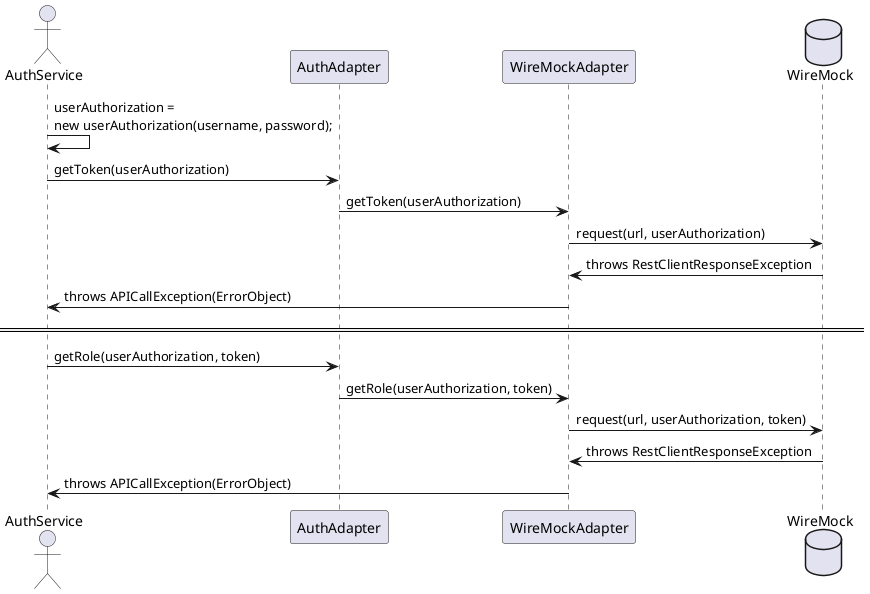 @startuml
actor AuthService

participant AuthAdapter
participant WireMockAdapter
'participant APICallException
'participant ErrorObject
database "WireMock"

AuthService -> AuthService: userAuthorization = \nnew userAuthorization(username, password);
AuthService -> AuthAdapter: getToken(userAuthorization)
AuthAdapter -> WireMockAdapter: getToken(userAuthorization)
WireMockAdapter -> "WireMock": request(url, userAuthorization)
WireMockAdapter <- "WireMock": throws RestClientResponseException
AuthService <- WireMockAdapter: throws APICallException(ErrorObject)

====

AuthService -> AuthAdapter: getRole(userAuthorization, token)
AuthAdapter -> WireMockAdapter: getRole(userAuthorization, token)
WireMockAdapter -> "WireMock": request(url, userAuthorization, token)
WireMockAdapter <- "WireMock": throws RestClientResponseException
AuthService <- WireMockAdapter: throws APICallException(ErrorObject)

@enduml
